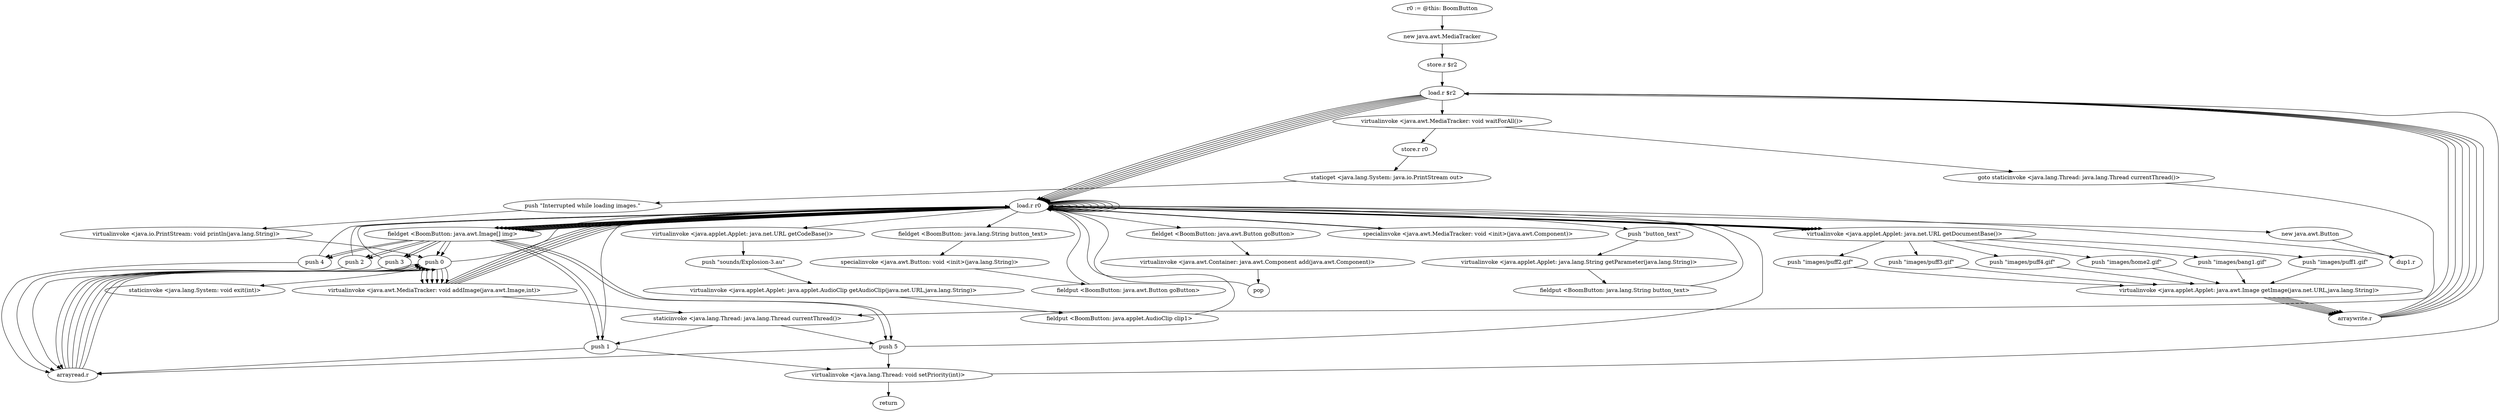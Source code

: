 digraph "" {
    "r0 := @this: BoomButton"
    "new java.awt.MediaTracker"
    "r0 := @this: BoomButton"->"new java.awt.MediaTracker";
    "store.r $r2"
    "new java.awt.MediaTracker"->"store.r $r2";
    "load.r $r2"
    "store.r $r2"->"load.r $r2";
    "load.r r0"
    "load.r $r2"->"load.r r0";
    "specialinvoke <java.awt.MediaTracker: void <init>(java.awt.Component)>"
    "load.r r0"->"specialinvoke <java.awt.MediaTracker: void <init>(java.awt.Component)>";
    "specialinvoke <java.awt.MediaTracker: void <init>(java.awt.Component)>"->"load.r r0";
    "load.r r0"->"load.r r0";
    "push \"button_text\""
    "load.r r0"->"push \"button_text\"";
    "virtualinvoke <java.applet.Applet: java.lang.String getParameter(java.lang.String)>"
    "push \"button_text\""->"virtualinvoke <java.applet.Applet: java.lang.String getParameter(java.lang.String)>";
    "fieldput <BoomButton: java.lang.String button_text>"
    "virtualinvoke <java.applet.Applet: java.lang.String getParameter(java.lang.String)>"->"fieldput <BoomButton: java.lang.String button_text>";
    "fieldput <BoomButton: java.lang.String button_text>"->"load.r r0";
    "new java.awt.Button"
    "load.r r0"->"new java.awt.Button";
    "dup1.r"
    "new java.awt.Button"->"dup1.r";
    "dup1.r"->"load.r r0";
    "fieldget <BoomButton: java.lang.String button_text>"
    "load.r r0"->"fieldget <BoomButton: java.lang.String button_text>";
    "specialinvoke <java.awt.Button: void <init>(java.lang.String)>"
    "fieldget <BoomButton: java.lang.String button_text>"->"specialinvoke <java.awt.Button: void <init>(java.lang.String)>";
    "fieldput <BoomButton: java.awt.Button goButton>"
    "specialinvoke <java.awt.Button: void <init>(java.lang.String)>"->"fieldput <BoomButton: java.awt.Button goButton>";
    "fieldput <BoomButton: java.awt.Button goButton>"->"load.r r0";
    "load.r r0"->"load.r r0";
    "fieldget <BoomButton: java.awt.Button goButton>"
    "load.r r0"->"fieldget <BoomButton: java.awt.Button goButton>";
    "virtualinvoke <java.awt.Container: java.awt.Component add(java.awt.Component)>"
    "fieldget <BoomButton: java.awt.Button goButton>"->"virtualinvoke <java.awt.Container: java.awt.Component add(java.awt.Component)>";
    "pop"
    "virtualinvoke <java.awt.Container: java.awt.Component add(java.awt.Component)>"->"pop";
    "pop"->"load.r r0";
    "load.r r0"->"load.r r0";
    "load.r r0"->"load.r r0";
    "virtualinvoke <java.applet.Applet: java.net.URL getCodeBase()>"
    "load.r r0"->"virtualinvoke <java.applet.Applet: java.net.URL getCodeBase()>";
    "push \"sounds/Explosion-3.au\""
    "virtualinvoke <java.applet.Applet: java.net.URL getCodeBase()>"->"push \"sounds/Explosion-3.au\"";
    "virtualinvoke <java.applet.Applet: java.applet.AudioClip getAudioClip(java.net.URL,java.lang.String)>"
    "push \"sounds/Explosion-3.au\""->"virtualinvoke <java.applet.Applet: java.applet.AudioClip getAudioClip(java.net.URL,java.lang.String)>";
    "fieldput <BoomButton: java.applet.AudioClip clip1>"
    "virtualinvoke <java.applet.Applet: java.applet.AudioClip getAudioClip(java.net.URL,java.lang.String)>"->"fieldput <BoomButton: java.applet.AudioClip clip1>";
    "fieldput <BoomButton: java.applet.AudioClip clip1>"->"load.r r0";
    "fieldget <BoomButton: java.awt.Image[] img>"
    "load.r r0"->"fieldget <BoomButton: java.awt.Image[] img>";
    "push 0"
    "fieldget <BoomButton: java.awt.Image[] img>"->"push 0";
    "push 0"->"load.r r0";
    "load.r r0"->"load.r r0";
    "virtualinvoke <java.applet.Applet: java.net.URL getDocumentBase()>"
    "load.r r0"->"virtualinvoke <java.applet.Applet: java.net.URL getDocumentBase()>";
    "push \"images/home2.gif\""
    "virtualinvoke <java.applet.Applet: java.net.URL getDocumentBase()>"->"push \"images/home2.gif\"";
    "virtualinvoke <java.applet.Applet: java.awt.Image getImage(java.net.URL,java.lang.String)>"
    "push \"images/home2.gif\""->"virtualinvoke <java.applet.Applet: java.awt.Image getImage(java.net.URL,java.lang.String)>";
    "arraywrite.r"
    "virtualinvoke <java.applet.Applet: java.awt.Image getImage(java.net.URL,java.lang.String)>"->"arraywrite.r";
    "arraywrite.r"->"load.r $r2";
    "load.r $r2"->"load.r r0";
    "load.r r0"->"fieldget <BoomButton: java.awt.Image[] img>";
    "fieldget <BoomButton: java.awt.Image[] img>"->"push 0";
    "arrayread.r"
    "push 0"->"arrayread.r";
    "arrayread.r"->"push 0";
    "virtualinvoke <java.awt.MediaTracker: void addImage(java.awt.Image,int)>"
    "push 0"->"virtualinvoke <java.awt.MediaTracker: void addImage(java.awt.Image,int)>";
    "virtualinvoke <java.awt.MediaTracker: void addImage(java.awt.Image,int)>"->"load.r r0";
    "load.r r0"->"fieldget <BoomButton: java.awt.Image[] img>";
    "push 1"
    "fieldget <BoomButton: java.awt.Image[] img>"->"push 1";
    "push 1"->"load.r r0";
    "load.r r0"->"load.r r0";
    "load.r r0"->"virtualinvoke <java.applet.Applet: java.net.URL getDocumentBase()>";
    "push \"images/bang1.gif\""
    "virtualinvoke <java.applet.Applet: java.net.URL getDocumentBase()>"->"push \"images/bang1.gif\"";
    "push \"images/bang1.gif\""->"virtualinvoke <java.applet.Applet: java.awt.Image getImage(java.net.URL,java.lang.String)>";
    "virtualinvoke <java.applet.Applet: java.awt.Image getImage(java.net.URL,java.lang.String)>"->"arraywrite.r";
    "arraywrite.r"->"load.r $r2";
    "load.r $r2"->"load.r r0";
    "load.r r0"->"fieldget <BoomButton: java.awt.Image[] img>";
    "fieldget <BoomButton: java.awt.Image[] img>"->"push 1";
    "push 1"->"arrayread.r";
    "arrayread.r"->"push 0";
    "push 0"->"virtualinvoke <java.awt.MediaTracker: void addImage(java.awt.Image,int)>";
    "virtualinvoke <java.awt.MediaTracker: void addImage(java.awt.Image,int)>"->"load.r r0";
    "load.r r0"->"fieldget <BoomButton: java.awt.Image[] img>";
    "push 2"
    "fieldget <BoomButton: java.awt.Image[] img>"->"push 2";
    "push 2"->"load.r r0";
    "load.r r0"->"load.r r0";
    "load.r r0"->"virtualinvoke <java.applet.Applet: java.net.URL getDocumentBase()>";
    "push \"images/puff1.gif\""
    "virtualinvoke <java.applet.Applet: java.net.URL getDocumentBase()>"->"push \"images/puff1.gif\"";
    "push \"images/puff1.gif\""->"virtualinvoke <java.applet.Applet: java.awt.Image getImage(java.net.URL,java.lang.String)>";
    "virtualinvoke <java.applet.Applet: java.awt.Image getImage(java.net.URL,java.lang.String)>"->"arraywrite.r";
    "arraywrite.r"->"load.r $r2";
    "load.r $r2"->"load.r r0";
    "load.r r0"->"fieldget <BoomButton: java.awt.Image[] img>";
    "fieldget <BoomButton: java.awt.Image[] img>"->"push 2";
    "push 2"->"arrayread.r";
    "arrayread.r"->"push 0";
    "push 0"->"virtualinvoke <java.awt.MediaTracker: void addImage(java.awt.Image,int)>";
    "virtualinvoke <java.awt.MediaTracker: void addImage(java.awt.Image,int)>"->"load.r r0";
    "load.r r0"->"fieldget <BoomButton: java.awt.Image[] img>";
    "push 3"
    "fieldget <BoomButton: java.awt.Image[] img>"->"push 3";
    "push 3"->"load.r r0";
    "load.r r0"->"load.r r0";
    "load.r r0"->"virtualinvoke <java.applet.Applet: java.net.URL getDocumentBase()>";
    "push \"images/puff2.gif\""
    "virtualinvoke <java.applet.Applet: java.net.URL getDocumentBase()>"->"push \"images/puff2.gif\"";
    "push \"images/puff2.gif\""->"virtualinvoke <java.applet.Applet: java.awt.Image getImage(java.net.URL,java.lang.String)>";
    "virtualinvoke <java.applet.Applet: java.awt.Image getImage(java.net.URL,java.lang.String)>"->"arraywrite.r";
    "arraywrite.r"->"load.r $r2";
    "load.r $r2"->"load.r r0";
    "load.r r0"->"fieldget <BoomButton: java.awt.Image[] img>";
    "fieldget <BoomButton: java.awt.Image[] img>"->"push 3";
    "push 3"->"arrayread.r";
    "arrayread.r"->"push 0";
    "push 0"->"virtualinvoke <java.awt.MediaTracker: void addImage(java.awt.Image,int)>";
    "virtualinvoke <java.awt.MediaTracker: void addImage(java.awt.Image,int)>"->"load.r r0";
    "load.r r0"->"fieldget <BoomButton: java.awt.Image[] img>";
    "push 4"
    "fieldget <BoomButton: java.awt.Image[] img>"->"push 4";
    "push 4"->"load.r r0";
    "load.r r0"->"load.r r0";
    "load.r r0"->"virtualinvoke <java.applet.Applet: java.net.URL getDocumentBase()>";
    "push \"images/puff3.gif\""
    "virtualinvoke <java.applet.Applet: java.net.URL getDocumentBase()>"->"push \"images/puff3.gif\"";
    "push \"images/puff3.gif\""->"virtualinvoke <java.applet.Applet: java.awt.Image getImage(java.net.URL,java.lang.String)>";
    "virtualinvoke <java.applet.Applet: java.awt.Image getImage(java.net.URL,java.lang.String)>"->"arraywrite.r";
    "arraywrite.r"->"load.r $r2";
    "load.r $r2"->"load.r r0";
    "load.r r0"->"fieldget <BoomButton: java.awt.Image[] img>";
    "fieldget <BoomButton: java.awt.Image[] img>"->"push 4";
    "push 4"->"arrayread.r";
    "arrayread.r"->"push 0";
    "push 0"->"virtualinvoke <java.awt.MediaTracker: void addImage(java.awt.Image,int)>";
    "virtualinvoke <java.awt.MediaTracker: void addImage(java.awt.Image,int)>"->"load.r r0";
    "load.r r0"->"fieldget <BoomButton: java.awt.Image[] img>";
    "push 5"
    "fieldget <BoomButton: java.awt.Image[] img>"->"push 5";
    "push 5"->"load.r r0";
    "load.r r0"->"load.r r0";
    "load.r r0"->"virtualinvoke <java.applet.Applet: java.net.URL getDocumentBase()>";
    "push \"images/puff4.gif\""
    "virtualinvoke <java.applet.Applet: java.net.URL getDocumentBase()>"->"push \"images/puff4.gif\"";
    "push \"images/puff4.gif\""->"virtualinvoke <java.applet.Applet: java.awt.Image getImage(java.net.URL,java.lang.String)>";
    "virtualinvoke <java.applet.Applet: java.awt.Image getImage(java.net.URL,java.lang.String)>"->"arraywrite.r";
    "arraywrite.r"->"load.r $r2";
    "load.r $r2"->"load.r r0";
    "load.r r0"->"fieldget <BoomButton: java.awt.Image[] img>";
    "fieldget <BoomButton: java.awt.Image[] img>"->"push 5";
    "push 5"->"arrayread.r";
    "arrayread.r"->"push 0";
    "push 0"->"virtualinvoke <java.awt.MediaTracker: void addImage(java.awt.Image,int)>";
    "staticinvoke <java.lang.Thread: java.lang.Thread currentThread()>"
    "virtualinvoke <java.awt.MediaTracker: void addImage(java.awt.Image,int)>"->"staticinvoke <java.lang.Thread: java.lang.Thread currentThread()>";
    "staticinvoke <java.lang.Thread: java.lang.Thread currentThread()>"->"push 1";
    "virtualinvoke <java.lang.Thread: void setPriority(int)>"
    "push 1"->"virtualinvoke <java.lang.Thread: void setPriority(int)>";
    "virtualinvoke <java.lang.Thread: void setPriority(int)>"->"load.r $r2";
    "virtualinvoke <java.awt.MediaTracker: void waitForAll()>"
    "load.r $r2"->"virtualinvoke <java.awt.MediaTracker: void waitForAll()>";
    "goto staticinvoke <java.lang.Thread: java.lang.Thread currentThread()>"
    "virtualinvoke <java.awt.MediaTracker: void waitForAll()>"->"goto staticinvoke <java.lang.Thread: java.lang.Thread currentThread()>";
    "goto staticinvoke <java.lang.Thread: java.lang.Thread currentThread()>"->"staticinvoke <java.lang.Thread: java.lang.Thread currentThread()>";
    "staticinvoke <java.lang.Thread: java.lang.Thread currentThread()>"->"push 5";
    "push 5"->"virtualinvoke <java.lang.Thread: void setPriority(int)>";
    "return"
    "virtualinvoke <java.lang.Thread: void setPriority(int)>"->"return";
    "store.r r0"
    "virtualinvoke <java.awt.MediaTracker: void waitForAll()>"->"store.r r0";
    "staticget <java.lang.System: java.io.PrintStream out>"
    "store.r r0"->"staticget <java.lang.System: java.io.PrintStream out>";
    "push \"Interrupted while loading images.\""
    "staticget <java.lang.System: java.io.PrintStream out>"->"push \"Interrupted while loading images.\"";
    "virtualinvoke <java.io.PrintStream: void println(java.lang.String)>"
    "push \"Interrupted while loading images.\""->"virtualinvoke <java.io.PrintStream: void println(java.lang.String)>";
    "virtualinvoke <java.io.PrintStream: void println(java.lang.String)>"->"push 0";
    "staticinvoke <java.lang.System: void exit(int)>"
    "push 0"->"staticinvoke <java.lang.System: void exit(int)>";
}
